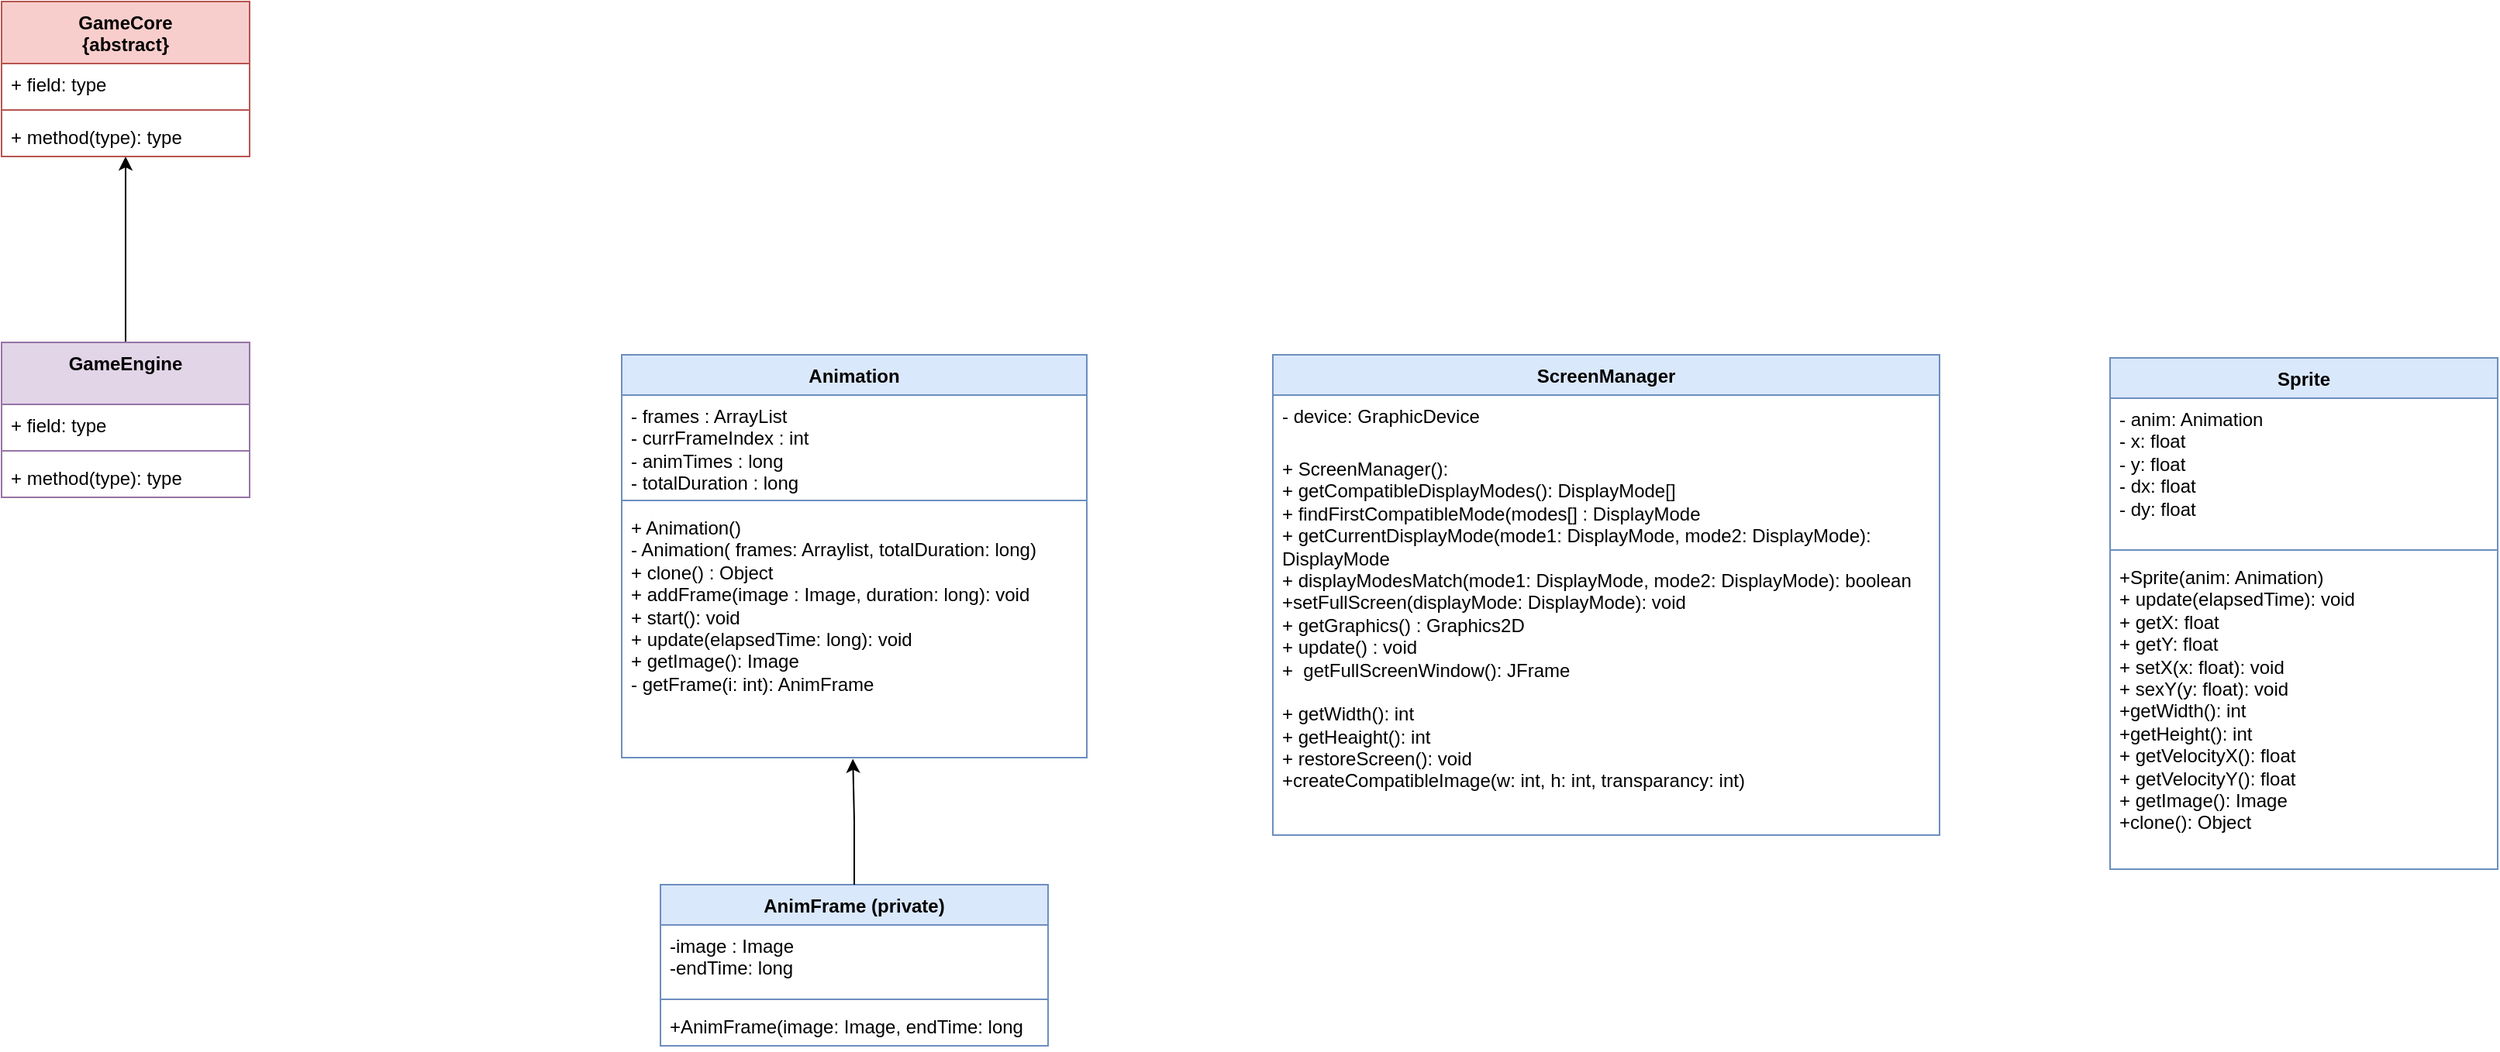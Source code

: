 <mxfile version="22.1.3" type="github">
  <diagram name="Page-1" id="-zQvX4ZLQw2j2gYhCtF6">
    <mxGraphModel dx="754" dy="1052" grid="1" gridSize="10" guides="1" tooltips="1" connect="1" arrows="1" fold="1" page="1" pageScale="1" pageWidth="850" pageHeight="1100" math="0" shadow="0">
      <root>
        <mxCell id="0" />
        <mxCell id="1" parent="0" />
        <mxCell id="OrUPgH0xgMl1emSy32sQ-38" value="" style="edgeStyle=orthogonalEdgeStyle;rounded=0;orthogonalLoop=1;jettySize=auto;html=1;strokeColor=default;" parent="1" source="OrUPgH0xgMl1emSy32sQ-9" target="OrUPgH0xgMl1emSy32sQ-34" edge="1">
          <mxGeometry relative="1" as="geometry" />
        </mxCell>
        <mxCell id="OrUPgH0xgMl1emSy32sQ-9" value="GameEngine" style="swimlane;fontStyle=1;align=center;verticalAlign=top;childLayout=stackLayout;horizontal=1;startSize=40;horizontalStack=0;resizeParent=1;resizeParentMax=0;resizeLast=0;collapsible=1;marginBottom=0;whiteSpace=wrap;html=1;fillColor=#e1d5e7;strokeColor=#9673a6;" parent="1" vertex="1">
          <mxGeometry x="160" y="450" width="160" height="100" as="geometry" />
        </mxCell>
        <mxCell id="OrUPgH0xgMl1emSy32sQ-10" value="+ field: type" style="text;strokeColor=none;fillColor=none;align=left;verticalAlign=top;spacingLeft=4;spacingRight=4;overflow=hidden;rotatable=0;points=[[0,0.5],[1,0.5]];portConstraint=eastwest;whiteSpace=wrap;html=1;" parent="OrUPgH0xgMl1emSy32sQ-9" vertex="1">
          <mxGeometry y="40" width="160" height="26" as="geometry" />
        </mxCell>
        <mxCell id="OrUPgH0xgMl1emSy32sQ-11" value="" style="line;strokeWidth=1;fillColor=none;align=left;verticalAlign=middle;spacingTop=-1;spacingLeft=3;spacingRight=3;rotatable=0;labelPosition=right;points=[];portConstraint=eastwest;strokeColor=inherit;" parent="OrUPgH0xgMl1emSy32sQ-9" vertex="1">
          <mxGeometry y="66" width="160" height="8" as="geometry" />
        </mxCell>
        <mxCell id="OrUPgH0xgMl1emSy32sQ-12" value="+ method(type): type" style="text;strokeColor=none;fillColor=none;align=left;verticalAlign=top;spacingLeft=4;spacingRight=4;overflow=hidden;rotatable=0;points=[[0,0.5],[1,0.5]];portConstraint=eastwest;whiteSpace=wrap;html=1;" parent="OrUPgH0xgMl1emSy32sQ-9" vertex="1">
          <mxGeometry y="74" width="160" height="26" as="geometry" />
        </mxCell>
        <mxCell id="OrUPgH0xgMl1emSy32sQ-34" value="&lt;div&gt;GameCore&lt;/div&gt;&lt;div&gt;{abstract}&lt;br&gt;&lt;/div&gt;" style="swimlane;fontStyle=1;align=center;verticalAlign=top;childLayout=stackLayout;horizontal=1;startSize=40;horizontalStack=0;resizeParent=1;resizeParentMax=0;resizeLast=0;collapsible=1;marginBottom=0;whiteSpace=wrap;html=1;fillColor=#f8cecc;strokeColor=#b85450;" parent="1" vertex="1">
          <mxGeometry x="160" y="230" width="160" height="100" as="geometry" />
        </mxCell>
        <mxCell id="OrUPgH0xgMl1emSy32sQ-35" value="+ field: type" style="text;strokeColor=none;fillColor=none;align=left;verticalAlign=top;spacingLeft=4;spacingRight=4;overflow=hidden;rotatable=0;points=[[0,0.5],[1,0.5]];portConstraint=eastwest;whiteSpace=wrap;html=1;" parent="OrUPgH0xgMl1emSy32sQ-34" vertex="1">
          <mxGeometry y="40" width="160" height="26" as="geometry" />
        </mxCell>
        <mxCell id="OrUPgH0xgMl1emSy32sQ-36" value="" style="line;strokeWidth=1;fillColor=none;align=left;verticalAlign=middle;spacingTop=-1;spacingLeft=3;spacingRight=3;rotatable=0;labelPosition=right;points=[];portConstraint=eastwest;strokeColor=inherit;" parent="OrUPgH0xgMl1emSy32sQ-34" vertex="1">
          <mxGeometry y="66" width="160" height="8" as="geometry" />
        </mxCell>
        <mxCell id="OrUPgH0xgMl1emSy32sQ-37" value="+ method(type): type" style="text;strokeColor=none;fillColor=none;align=left;verticalAlign=top;spacingLeft=4;spacingRight=4;overflow=hidden;rotatable=0;points=[[0,0.5],[1,0.5]];portConstraint=eastwest;whiteSpace=wrap;html=1;" parent="OrUPgH0xgMl1emSy32sQ-34" vertex="1">
          <mxGeometry y="74" width="160" height="26" as="geometry" />
        </mxCell>
        <mxCell id="OrUPgH0xgMl1emSy32sQ-48" value="Animation" style="swimlane;fontStyle=1;align=center;verticalAlign=top;childLayout=stackLayout;horizontal=1;startSize=26;horizontalStack=0;resizeParent=1;resizeParentMax=0;resizeLast=0;collapsible=1;marginBottom=0;whiteSpace=wrap;html=1;fillColor=#dae8fc;strokeColor=#6c8ebf;" parent="1" vertex="1">
          <mxGeometry x="560" y="458" width="300" height="260" as="geometry" />
        </mxCell>
        <mxCell id="OrUPgH0xgMl1emSy32sQ-49" value="&lt;div&gt;- frames : ArrayList&lt;/div&gt;&lt;div&gt;- currFrameIndex : int&lt;/div&gt;&lt;div&gt;- animTimes : long&lt;/div&gt;&lt;div&gt;- totalDuration : long&lt;br&gt;&lt;/div&gt;" style="text;strokeColor=none;fillColor=none;align=left;verticalAlign=top;spacingLeft=4;spacingRight=4;overflow=hidden;rotatable=0;points=[[0,0.5],[1,0.5]];portConstraint=eastwest;whiteSpace=wrap;html=1;" parent="OrUPgH0xgMl1emSy32sQ-48" vertex="1">
          <mxGeometry y="26" width="300" height="64" as="geometry" />
        </mxCell>
        <mxCell id="OrUPgH0xgMl1emSy32sQ-50" value="" style="line;strokeWidth=1;fillColor=none;align=left;verticalAlign=middle;spacingTop=-1;spacingLeft=3;spacingRight=3;rotatable=0;labelPosition=right;points=[];portConstraint=eastwest;strokeColor=inherit;" parent="OrUPgH0xgMl1emSy32sQ-48" vertex="1">
          <mxGeometry y="90" width="300" height="8" as="geometry" />
        </mxCell>
        <mxCell id="OrUPgH0xgMl1emSy32sQ-51" value="&lt;div&gt;+ Animation()&lt;/div&gt;&lt;div&gt;- Animation( frames: Arraylist, totalDuration: long)&lt;/div&gt;&lt;div&gt;+ clone() : Object&lt;/div&gt;&lt;div&gt;+ addFrame(image : Image, duration: long): void&lt;/div&gt;&lt;div&gt;+ start(): void&lt;/div&gt;&lt;div&gt;+ update(elapsedTime: long): void&lt;br&gt;&lt;/div&gt;&lt;div&gt;+ getImage(): Image&lt;/div&gt;&lt;div&gt;- getFrame(i: int): AnimFrame&lt;br&gt;&lt;/div&gt;&lt;div&gt;&lt;br&gt;&lt;/div&gt;&lt;div&gt;&lt;br&gt;&lt;/div&gt;&lt;div&gt;&lt;br&gt;&lt;/div&gt;" style="text;strokeColor=none;fillColor=none;align=left;verticalAlign=top;spacingLeft=4;spacingRight=4;overflow=hidden;rotatable=0;points=[[0,0.5],[1,0.5]];portConstraint=eastwest;whiteSpace=wrap;html=1;" parent="OrUPgH0xgMl1emSy32sQ-48" vertex="1">
          <mxGeometry y="98" width="300" height="162" as="geometry" />
        </mxCell>
        <mxCell id="OrUPgH0xgMl1emSy32sQ-52" value="AnimFrame (private)" style="swimlane;fontStyle=1;align=center;verticalAlign=top;childLayout=stackLayout;horizontal=1;startSize=26;horizontalStack=0;resizeParent=1;resizeParentMax=0;resizeLast=0;collapsible=1;marginBottom=0;whiteSpace=wrap;html=1;fillColor=#dae8fc;strokeColor=#6c8ebf;" parent="1" vertex="1">
          <mxGeometry x="585" y="800" width="250" height="104" as="geometry" />
        </mxCell>
        <mxCell id="OrUPgH0xgMl1emSy32sQ-53" value="&lt;div&gt;-image : Image&lt;/div&gt;&lt;div&gt;-endTime: long&lt;br&gt;&lt;/div&gt;" style="text;strokeColor=none;fillColor=none;align=left;verticalAlign=top;spacingLeft=4;spacingRight=4;overflow=hidden;rotatable=0;points=[[0,0.5],[1,0.5]];portConstraint=eastwest;whiteSpace=wrap;html=1;" parent="OrUPgH0xgMl1emSy32sQ-52" vertex="1">
          <mxGeometry y="26" width="250" height="44" as="geometry" />
        </mxCell>
        <mxCell id="OrUPgH0xgMl1emSy32sQ-54" value="" style="line;strokeWidth=1;fillColor=none;align=left;verticalAlign=middle;spacingTop=-1;spacingLeft=3;spacingRight=3;rotatable=0;labelPosition=right;points=[];portConstraint=eastwest;strokeColor=inherit;" parent="OrUPgH0xgMl1emSy32sQ-52" vertex="1">
          <mxGeometry y="70" width="250" height="8" as="geometry" />
        </mxCell>
        <mxCell id="OrUPgH0xgMl1emSy32sQ-55" value="+AnimFrame(image: Image, endTime: long" style="text;strokeColor=none;fillColor=none;align=left;verticalAlign=top;spacingLeft=4;spacingRight=4;overflow=hidden;rotatable=0;points=[[0,0.5],[1,0.5]];portConstraint=eastwest;whiteSpace=wrap;html=1;" parent="OrUPgH0xgMl1emSy32sQ-52" vertex="1">
          <mxGeometry y="78" width="250" height="26" as="geometry" />
        </mxCell>
        <mxCell id="OrUPgH0xgMl1emSy32sQ-56" style="edgeStyle=orthogonalEdgeStyle;rounded=0;orthogonalLoop=1;jettySize=auto;html=1;entryX=0.497;entryY=1.005;entryDx=0;entryDy=0;entryPerimeter=0;" parent="1" source="OrUPgH0xgMl1emSy32sQ-52" target="OrUPgH0xgMl1emSy32sQ-51" edge="1">
          <mxGeometry relative="1" as="geometry" />
        </mxCell>
        <mxCell id="OrUPgH0xgMl1emSy32sQ-57" value="ScreenManager" style="swimlane;fontStyle=1;align=center;verticalAlign=top;childLayout=stackLayout;horizontal=1;startSize=26;horizontalStack=0;resizeParent=1;resizeParentMax=0;resizeLast=0;collapsible=1;marginBottom=0;whiteSpace=wrap;html=1;fillColor=#dae8fc;strokeColor=#6c8ebf;" parent="1" vertex="1">
          <mxGeometry x="980" y="458" width="430" height="310" as="geometry" />
        </mxCell>
        <mxCell id="OrUPgH0xgMl1emSy32sQ-58" value="- device: GraphicDevice" style="text;strokeColor=none;fillColor=none;align=left;verticalAlign=top;spacingLeft=4;spacingRight=4;overflow=hidden;rotatable=0;points=[[0,0.5],[1,0.5]];portConstraint=eastwest;whiteSpace=wrap;html=1;" parent="OrUPgH0xgMl1emSy32sQ-57" vertex="1">
          <mxGeometry y="26" width="430" height="34" as="geometry" />
        </mxCell>
        <mxCell id="OrUPgH0xgMl1emSy32sQ-60" value="&lt;div&gt;+ ScreenManager(): &lt;br&gt;&lt;/div&gt;&lt;div&gt;+ getCompatibleDisplayModes(): DisplayMode[]&lt;/div&gt;&lt;div&gt;+ findFirstCompatibleMode(modes[] : DisplayMode&lt;/div&gt;&lt;div&gt;+ getCurrentDisplayMode(mode1: DisplayMode, mode2: DisplayMode): DisplayMode&lt;br&gt;&lt;/div&gt;&lt;div&gt;+ displayModesMatch(mode1: DisplayMode, mode2: DisplayMode): boolean&lt;br&gt;&lt;/div&gt;&lt;div&gt;+setFullScreen(displayMode: DisplayMode): void&lt;/div&gt;&lt;div&gt;+ getGraphics() : Graphics2D&lt;/div&gt;&lt;div&gt;+ update() : void&lt;/div&gt;&lt;div&gt;+&amp;nbsp; getFullScreenWindow(): JFrame&lt;br&gt;&lt;/div&gt;&lt;div&gt;&lt;br&gt;&lt;/div&gt;&lt;div&gt;+ getWidth(): int&lt;/div&gt;&lt;div&gt;+ getHeaight(): int&lt;/div&gt;&lt;div&gt;+ restoreScreen(): void&lt;/div&gt;&lt;div&gt;+createCompatibleImage(w: int, h: int, transparancy: int)&lt;br&gt;&lt;/div&gt;&lt;div&gt;&lt;br&gt;&lt;/div&gt;" style="text;strokeColor=none;fillColor=none;align=left;verticalAlign=top;spacingLeft=4;spacingRight=4;overflow=hidden;rotatable=0;points=[[0,0.5],[1,0.5]];portConstraint=eastwest;whiteSpace=wrap;html=1;" parent="OrUPgH0xgMl1emSy32sQ-57" vertex="1">
          <mxGeometry y="60" width="430" height="250" as="geometry" />
        </mxCell>
        <mxCell id="NLJNhM4sE701zWvW4vr5-2" value="Sprite" style="swimlane;fontStyle=1;align=center;verticalAlign=top;childLayout=stackLayout;horizontal=1;startSize=26;horizontalStack=0;resizeParent=1;resizeParentMax=0;resizeLast=0;collapsible=1;marginBottom=0;whiteSpace=wrap;html=1;fillColor=#dae8fc;strokeColor=#6c8ebf;" vertex="1" parent="1">
          <mxGeometry x="1520" y="460" width="250" height="330" as="geometry" />
        </mxCell>
        <mxCell id="NLJNhM4sE701zWvW4vr5-3" value="&lt;div&gt;- anim: Animation&lt;/div&gt;&lt;div&gt;- x: float&lt;/div&gt;&lt;div&gt;- y: float&lt;/div&gt;&lt;div&gt;- dx: float&lt;br&gt;&lt;/div&gt;&lt;div&gt;- dy: float&lt;br&gt;&lt;/div&gt;" style="text;strokeColor=none;fillColor=none;align=left;verticalAlign=top;spacingLeft=4;spacingRight=4;overflow=hidden;rotatable=0;points=[[0,0.5],[1,0.5]];portConstraint=eastwest;whiteSpace=wrap;html=1;" vertex="1" parent="NLJNhM4sE701zWvW4vr5-2">
          <mxGeometry y="26" width="250" height="94" as="geometry" />
        </mxCell>
        <mxCell id="NLJNhM4sE701zWvW4vr5-4" value="" style="line;strokeWidth=1;fillColor=none;align=left;verticalAlign=middle;spacingTop=-1;spacingLeft=3;spacingRight=3;rotatable=0;labelPosition=right;points=[];portConstraint=eastwest;strokeColor=inherit;" vertex="1" parent="NLJNhM4sE701zWvW4vr5-2">
          <mxGeometry y="120" width="250" height="8" as="geometry" />
        </mxCell>
        <mxCell id="NLJNhM4sE701zWvW4vr5-5" value="&lt;div&gt;+Sprite(anim: Animation)&lt;/div&gt;&lt;div&gt;+ update(elapsedTime): void&lt;/div&gt;&lt;div&gt;+ getX: float&lt;/div&gt;&lt;div&gt;+ getY: float&lt;/div&gt;&lt;div&gt;+ setX(x: float): void&lt;/div&gt;&lt;div&gt;+ sexY(y: float): void&lt;/div&gt;&lt;div&gt;+getWidth(): int&lt;/div&gt;&lt;div&gt;+getHeight(): int&lt;/div&gt;&lt;div&gt;+ getVelocityX(): float&lt;/div&gt;&lt;div&gt;+ getVelocityY(): float&lt;/div&gt;&lt;div&gt;+ getImage(): Image&lt;/div&gt;&lt;div&gt;+clone(): Object&lt;/div&gt;&lt;div&gt;&lt;br&gt;&lt;/div&gt;" style="text;strokeColor=none;fillColor=none;align=left;verticalAlign=top;spacingLeft=4;spacingRight=4;overflow=hidden;rotatable=0;points=[[0,0.5],[1,0.5]];portConstraint=eastwest;whiteSpace=wrap;html=1;" vertex="1" parent="NLJNhM4sE701zWvW4vr5-2">
          <mxGeometry y="128" width="250" height="202" as="geometry" />
        </mxCell>
      </root>
    </mxGraphModel>
  </diagram>
</mxfile>
